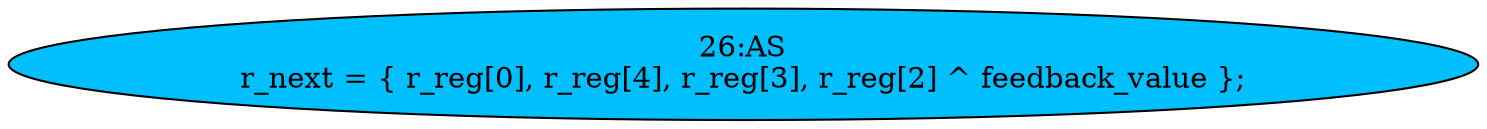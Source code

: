 strict digraph "" {
	node [label="\N"];
	"26:AS"	[ast="<pyverilog.vparser.ast.Assign object at 0x7f24f07ffed0>",
		def_var="['r_next']",
		fillcolor=deepskyblue,
		label="26:AS
r_next = { r_reg[0], r_reg[4], r_reg[3], r_reg[2] ^ feedback_value };",
		statements="[]",
		style=filled,
		typ=Assign,
		use_var="['r_reg', 'r_reg', 'r_reg', 'r_reg', 'feedback_value']"];
}
